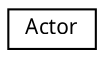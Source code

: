 digraph G
{
  edge [fontname="FreeSans.ttf",fontsize="10",labelfontname="FreeSans.ttf",labelfontsize="10"];
  node [fontname="FreeSans.ttf",fontsize="10",shape=record];
  rankdir=LR;
  Node1 [label="Actor",height=0.2,width=0.4,color="black", fillcolor="white", style="filled",URL="$classActor.html",tooltip="Clase que proporciona una base para definir actores (también llamados sprites) de una manera fácil..."];
}
